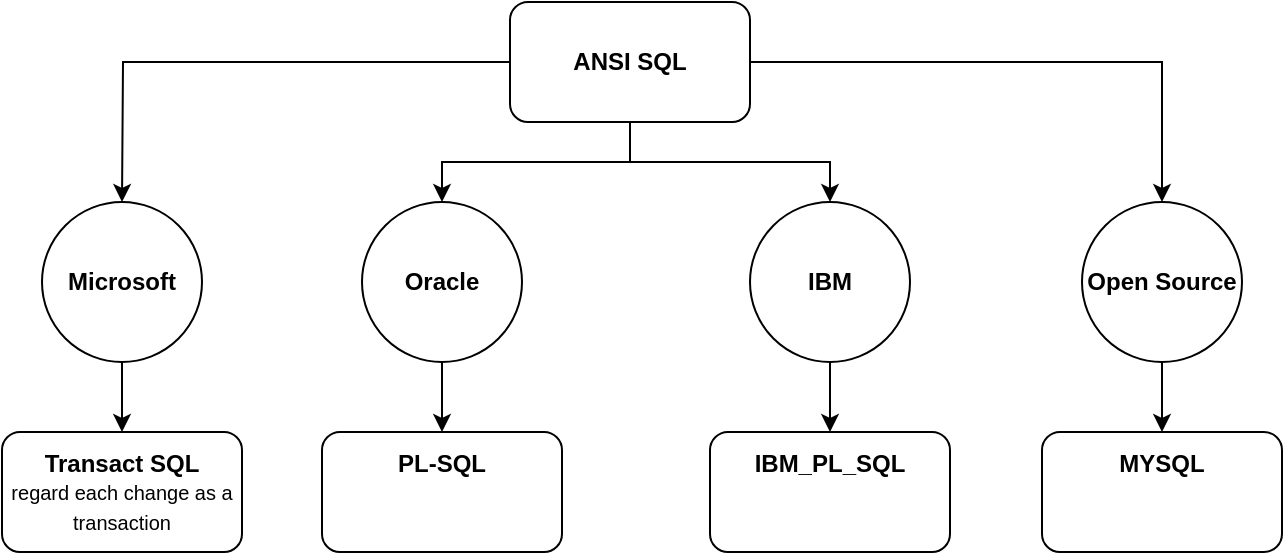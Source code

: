<mxfile version="24.3.1" type="github" pages="2">
  <diagram name="Page-1" id="V_RShlIw1jSQc4N-1pUy">
    <mxGraphModel dx="515" dy="586" grid="1" gridSize="10" guides="1" tooltips="1" connect="1" arrows="1" fold="1" page="1" pageScale="1" pageWidth="827" pageHeight="1169" math="0" shadow="0">
      <root>
        <mxCell id="0" />
        <mxCell id="1" parent="0" />
        <mxCell id="k71gtMve58782sR6iG3N-2" style="edgeStyle=orthogonalEdgeStyle;rounded=0;orthogonalLoop=1;jettySize=auto;html=1;" edge="1" parent="1" source="k71gtMve58782sR6iG3N-1">
          <mxGeometry relative="1" as="geometry">
            <mxPoint x="160" y="140" as="targetPoint" />
          </mxGeometry>
        </mxCell>
        <mxCell id="k71gtMve58782sR6iG3N-8" value="" style="edgeStyle=orthogonalEdgeStyle;rounded=0;orthogonalLoop=1;jettySize=auto;html=1;" edge="1" parent="1" source="k71gtMve58782sR6iG3N-1" target="k71gtMve58782sR6iG3N-7">
          <mxGeometry relative="1" as="geometry" />
        </mxCell>
        <mxCell id="k71gtMve58782sR6iG3N-12" value="" style="edgeStyle=orthogonalEdgeStyle;rounded=0;orthogonalLoop=1;jettySize=auto;html=1;" edge="1" parent="1" source="k71gtMve58782sR6iG3N-1" target="k71gtMve58782sR6iG3N-11">
          <mxGeometry relative="1" as="geometry" />
        </mxCell>
        <mxCell id="k71gtMve58782sR6iG3N-15" style="edgeStyle=orthogonalEdgeStyle;rounded=0;orthogonalLoop=1;jettySize=auto;html=1;exitX=1;exitY=0.5;exitDx=0;exitDy=0;" edge="1" parent="1" source="k71gtMve58782sR6iG3N-1" target="k71gtMve58782sR6iG3N-16">
          <mxGeometry relative="1" as="geometry">
            <mxPoint x="680" y="150" as="targetPoint" />
          </mxGeometry>
        </mxCell>
        <mxCell id="k71gtMve58782sR6iG3N-1" value="ANSI SQL" style="rounded=1;whiteSpace=wrap;html=1;fontStyle=1" vertex="1" parent="1">
          <mxGeometry x="354" y="40" width="120" height="60" as="geometry" />
        </mxCell>
        <mxCell id="k71gtMve58782sR6iG3N-6" value="" style="edgeStyle=orthogonalEdgeStyle;rounded=0;orthogonalLoop=1;jettySize=auto;html=1;" edge="1" parent="1" source="k71gtMve58782sR6iG3N-4" target="k71gtMve58782sR6iG3N-5">
          <mxGeometry relative="1" as="geometry" />
        </mxCell>
        <mxCell id="k71gtMve58782sR6iG3N-4" value="Microsoft" style="ellipse;whiteSpace=wrap;html=1;aspect=fixed;fontStyle=1" vertex="1" parent="1">
          <mxGeometry x="120" y="140" width="80" height="80" as="geometry" />
        </mxCell>
        <mxCell id="k71gtMve58782sR6iG3N-5" value="Transact SQL&lt;div&gt;&lt;font style=&quot;font-size: 10px;&quot;&gt;&lt;span style=&quot;font-weight: normal;&quot;&gt;regard each change as a transaction&lt;/span&gt;&lt;/font&gt;&lt;/div&gt;" style="rounded=1;whiteSpace=wrap;html=1;fontStyle=1;" vertex="1" parent="1">
          <mxGeometry x="100" y="255" width="120" height="60" as="geometry" />
        </mxCell>
        <mxCell id="k71gtMve58782sR6iG3N-10" value="" style="edgeStyle=orthogonalEdgeStyle;rounded=0;orthogonalLoop=1;jettySize=auto;html=1;" edge="1" parent="1" source="k71gtMve58782sR6iG3N-7" target="k71gtMve58782sR6iG3N-9">
          <mxGeometry relative="1" as="geometry" />
        </mxCell>
        <mxCell id="k71gtMve58782sR6iG3N-7" value="Oracle" style="ellipse;whiteSpace=wrap;html=1;rounded=1;fontStyle=1;" vertex="1" parent="1">
          <mxGeometry x="280" y="140" width="80" height="80" as="geometry" />
        </mxCell>
        <mxCell id="k71gtMve58782sR6iG3N-9" value="PL-SQL&lt;div&gt;&lt;br&gt;&lt;/div&gt;&lt;div&gt;&lt;br&gt;&lt;/div&gt;" style="rounded=1;whiteSpace=wrap;html=1;fontStyle=1;" vertex="1" parent="1">
          <mxGeometry x="260" y="255" width="120" height="60" as="geometry" />
        </mxCell>
        <mxCell id="k71gtMve58782sR6iG3N-14" value="" style="edgeStyle=orthogonalEdgeStyle;rounded=0;orthogonalLoop=1;jettySize=auto;html=1;" edge="1" parent="1" source="k71gtMve58782sR6iG3N-11" target="k71gtMve58782sR6iG3N-13">
          <mxGeometry relative="1" as="geometry" />
        </mxCell>
        <mxCell id="k71gtMve58782sR6iG3N-11" value="IBM" style="ellipse;whiteSpace=wrap;html=1;rounded=1;fontStyle=1;" vertex="1" parent="1">
          <mxGeometry x="474" y="140" width="80" height="80" as="geometry" />
        </mxCell>
        <mxCell id="k71gtMve58782sR6iG3N-13" value="IBM_PL_SQL&lt;div&gt;&lt;br&gt;&lt;/div&gt;&lt;div&gt;&lt;br&gt;&lt;/div&gt;" style="rounded=1;whiteSpace=wrap;html=1;fontStyle=1;" vertex="1" parent="1">
          <mxGeometry x="454" y="255" width="120" height="60" as="geometry" />
        </mxCell>
        <mxCell id="k71gtMve58782sR6iG3N-18" value="" style="edgeStyle=orthogonalEdgeStyle;rounded=0;orthogonalLoop=1;jettySize=auto;html=1;" edge="1" parent="1" source="k71gtMve58782sR6iG3N-16" target="k71gtMve58782sR6iG3N-17">
          <mxGeometry relative="1" as="geometry" />
        </mxCell>
        <mxCell id="k71gtMve58782sR6iG3N-16" value="Open Source" style="ellipse;whiteSpace=wrap;html=1;aspect=fixed;fontStyle=1" vertex="1" parent="1">
          <mxGeometry x="640" y="140" width="80" height="80" as="geometry" />
        </mxCell>
        <mxCell id="k71gtMve58782sR6iG3N-17" value="MYSQL&lt;div&gt;&lt;br&gt;&lt;/div&gt;&lt;div&gt;&lt;br&gt;&lt;/div&gt;" style="rounded=1;whiteSpace=wrap;html=1;fontStyle=1;" vertex="1" parent="1">
          <mxGeometry x="620" y="255" width="120" height="60" as="geometry" />
        </mxCell>
      </root>
    </mxGraphModel>
  </diagram>
  <diagram id="YVGRr4XVnguLrE5jUi_T" name="Page-2">
    <mxGraphModel dx="489" dy="557" grid="1" gridSize="10" guides="1" tooltips="1" connect="1" arrows="1" fold="1" page="1" pageScale="1" pageWidth="827" pageHeight="1169" math="0" shadow="0">
      <root>
        <mxCell id="0" />
        <mxCell id="1" parent="0" />
        <mxCell id="XRz0Yktsm76jdIu8TgmU-3" value="" style="edgeStyle=orthogonalEdgeStyle;rounded=0;orthogonalLoop=1;jettySize=auto;html=1;" edge="1" parent="1" source="XRz0Yktsm76jdIu8TgmU-1" target="XRz0Yktsm76jdIu8TgmU-15">
          <mxGeometry relative="1" as="geometry">
            <mxPoint x="80" y="160" as="targetPoint" />
          </mxGeometry>
        </mxCell>
        <mxCell id="XRz0Yktsm76jdIu8TgmU-5" value="" style="edgeStyle=orthogonalEdgeStyle;rounded=0;orthogonalLoop=1;jettySize=auto;html=1;" edge="1" parent="1" source="XRz0Yktsm76jdIu8TgmU-1" target="XRz0Yktsm76jdIu8TgmU-17">
          <mxGeometry relative="1" as="geometry">
            <mxPoint x="414" y="160" as="targetPoint" />
          </mxGeometry>
        </mxCell>
        <mxCell id="XRz0Yktsm76jdIu8TgmU-6" style="edgeStyle=orthogonalEdgeStyle;rounded=0;orthogonalLoop=1;jettySize=auto;html=1;exitX=0.25;exitY=1;exitDx=0;exitDy=0;" edge="1" parent="1" source="XRz0Yktsm76jdIu8TgmU-1" target="XRz0Yktsm76jdIu8TgmU-16">
          <mxGeometry relative="1" as="geometry">
            <mxPoint x="250" y="160" as="targetPoint" />
          </mxGeometry>
        </mxCell>
        <mxCell id="XRz0Yktsm76jdIu8TgmU-8" style="edgeStyle=orthogonalEdgeStyle;rounded=0;orthogonalLoop=1;jettySize=auto;html=1;exitX=0.75;exitY=1;exitDx=0;exitDy=0;" edge="1" parent="1" source="XRz0Yktsm76jdIu8TgmU-1" target="XRz0Yktsm76jdIu8TgmU-18">
          <mxGeometry relative="1" as="geometry">
            <mxPoint x="580" y="160" as="targetPoint" />
          </mxGeometry>
        </mxCell>
        <mxCell id="XRz0Yktsm76jdIu8TgmU-10" value="" style="edgeStyle=orthogonalEdgeStyle;rounded=0;orthogonalLoop=1;jettySize=auto;html=1;" edge="1" parent="1" source="XRz0Yktsm76jdIu8TgmU-1" target="XRz0Yktsm76jdIu8TgmU-19">
          <mxGeometry relative="1" as="geometry">
            <mxPoint x="750" y="160" as="targetPoint" />
          </mxGeometry>
        </mxCell>
        <mxCell id="XRz0Yktsm76jdIu8TgmU-1" value="&lt;font style=&quot;font-size: 18px;&quot;&gt;Microsoft Transact SQL&lt;/font&gt;" style="rounded=0;whiteSpace=wrap;html=1;fontStyle=1" vertex="1" parent="1">
          <mxGeometry x="191" y="10" width="446" height="60" as="geometry" />
        </mxCell>
        <mxCell id="XRz0Yktsm76jdIu8TgmU-15" value="&lt;b&gt;&lt;font style=&quot;font-size: 14px;&quot;&gt;DDL&lt;/font&gt;&lt;/b&gt;&lt;div&gt;&lt;b&gt;Data Definition&amp;nbsp;&lt;/b&gt;&lt;/div&gt;&lt;div&gt;&lt;b&gt;Lang&lt;/b&gt;&lt;/div&gt;" style="ellipse;whiteSpace=wrap;html=1;" vertex="1" parent="1">
          <mxGeometry x="20" y="160" width="120" height="80" as="geometry" />
        </mxCell>
        <mxCell id="XRz0Yktsm76jdIu8TgmU-16" value="&lt;font style=&quot;font-size: 14px;&quot;&gt;DML&lt;/font&gt;&lt;div&gt;&lt;font style=&quot;font-size: 12px;&quot;&gt;Data Manipulation Lang&lt;/font&gt;&lt;/div&gt;" style="ellipse;whiteSpace=wrap;html=1;fontStyle=1" vertex="1" parent="1">
          <mxGeometry x="191" y="160" width="120" height="80" as="geometry" />
        </mxCell>
        <mxCell id="XRz0Yktsm76jdIu8TgmU-17" value="&lt;font style=&quot;font-size: 14px;&quot;&gt;&lt;b style=&quot;&quot;&gt;DCL&lt;/b&gt;&lt;/font&gt;&lt;div&gt;&lt;b style=&quot;&quot;&gt;&lt;font style=&quot;font-size: 12px;&quot;&gt;Data Control&amp;nbsp;&lt;/font&gt;&lt;/b&gt;&lt;/div&gt;&lt;div&gt;&lt;b style=&quot;&quot;&gt;&lt;font style=&quot;font-size: 12px;&quot;&gt;Lang&lt;/font&gt;&lt;/b&gt;&lt;/div&gt;" style="ellipse;whiteSpace=wrap;html=1;" vertex="1" parent="1">
          <mxGeometry x="354" y="160" width="120" height="80" as="geometry" />
        </mxCell>
        <mxCell id="XRz0Yktsm76jdIu8TgmU-18" value="&lt;b&gt;&lt;font style=&quot;font-size: 14px;&quot;&gt;DQL&lt;/font&gt;&lt;/b&gt;&lt;div&gt;&lt;b&gt;&lt;font style=&quot;font-size: 12px;&quot;&gt;Data Query&amp;nbsp;&lt;/font&gt;&lt;/b&gt;&lt;/div&gt;&lt;div&gt;&lt;b&gt;&lt;font style=&quot;font-size: 12px;&quot;&gt;Lang&lt;/font&gt;&lt;/b&gt;&lt;/div&gt;" style="ellipse;whiteSpace=wrap;html=1;" vertex="1" parent="1">
          <mxGeometry x="520" y="160" width="120" height="80" as="geometry" />
        </mxCell>
        <mxCell id="XRz0Yktsm76jdIu8TgmU-19" value="&lt;font style=&quot;font-size: 14px;&quot;&gt;&lt;b&gt;TCL&lt;/b&gt;&lt;/font&gt;&lt;div&gt;&lt;font style=&quot;font-size: 12px;&quot;&gt;&lt;b style=&quot;&quot;&gt;Transaction Control Lang&lt;/b&gt;&lt;/font&gt;&lt;/div&gt;" style="ellipse;whiteSpace=wrap;html=1;" vertex="1" parent="1">
          <mxGeometry x="690" y="160" width="120" height="80" as="geometry" />
        </mxCell>
        <mxCell id="XRz0Yktsm76jdIu8TgmU-20" value="&lt;div&gt;&lt;br&gt;&lt;/div&gt;&lt;div&gt;&lt;br&gt;&lt;/div&gt;&lt;div&gt;Metadata like: table name, column name&lt;/div&gt;&lt;div&gt;Structure like: column data type&lt;/div&gt;&lt;div&gt;&lt;b&gt;Metadata Commends:&lt;/b&gt;&lt;/div&gt;&lt;div&gt;&lt;b&gt;&lt;br&gt;&lt;/b&gt;&lt;/div&gt;&lt;div&gt;* CREATE&lt;/div&gt;&lt;div&gt;&lt;br&gt;&lt;/div&gt;&lt;div&gt;&lt;b&gt;Structure Commends:&lt;/b&gt;&lt;/div&gt;&lt;div&gt;&lt;b&gt;&lt;br&gt;&lt;/b&gt;&lt;/div&gt;&lt;div&gt;* ALTER&lt;/div&gt;&lt;div&gt;* DROP&lt;/div&gt;&lt;div&gt;* SELECT INTO&lt;/div&gt;&lt;div&gt;&lt;br&gt;&lt;/div&gt;" style="rounded=0;whiteSpace=wrap;html=1;" vertex="1" parent="1">
          <mxGeometry y="250" width="160" height="240" as="geometry" />
        </mxCell>
        <mxCell id="XRz0Yktsm76jdIu8TgmU-21" value="&lt;b&gt;Commends&lt;/b&gt;&lt;div&gt;&lt;b&gt;&lt;br&gt;&lt;/b&gt;&lt;/div&gt;&lt;div&gt;&lt;b&gt;* &lt;/b&gt;BEGIN TRANSACTION&lt;/div&gt;&lt;div&gt;*COMMIT&lt;/div&gt;&lt;div&gt;*ROLLBACK&lt;/div&gt;" style="rounded=0;whiteSpace=wrap;html=1;" vertex="1" parent="1">
          <mxGeometry x="682" y="250" width="160" height="240" as="geometry" />
        </mxCell>
        <mxCell id="XRz0Yktsm76jdIu8TgmU-22" value="&lt;b&gt;Commends&lt;/b&gt;&lt;div&gt;&lt;b&gt;&lt;br&gt;&lt;/b&gt;&lt;/div&gt;&lt;div&gt;* SELECT&lt;/div&gt;&lt;div&gt;With Combination with&lt;/div&gt;&lt;div&gt;AGG FUN&amp;nbsp;&lt;/div&gt;&lt;div&gt;GROUPING&lt;/div&gt;&lt;div&gt;&lt;span style=&quot;background-color: initial;&quot;&gt;UNION&lt;/span&gt;&lt;/div&gt;&lt;div&gt;&lt;span style=&quot;background-color: initial;&quot;&gt;JOINS&lt;/span&gt;&lt;/div&gt;&lt;div&gt;SUBQUERIES&lt;/div&gt;" style="rounded=0;whiteSpace=wrap;html=1;" vertex="1" parent="1">
          <mxGeometry x="513" y="250" width="160" height="240" as="geometry" />
        </mxCell>
        <mxCell id="XRz0Yktsm76jdIu8TgmU-23" value="&lt;b&gt;Commends&lt;/b&gt;&lt;div&gt;&lt;br&gt;&lt;/div&gt;&lt;div&gt;* GRANT&lt;/div&gt;&lt;div&gt;* DENY&lt;/div&gt;&lt;div&gt;* REVOKE&lt;/div&gt;" style="rounded=0;whiteSpace=wrap;html=1;" vertex="1" parent="1">
          <mxGeometry x="343" y="250" width="160" height="240" as="geometry" />
        </mxCell>
        <mxCell id="XRz0Yktsm76jdIu8TgmU-24" value="Like: the data stored in the columns&lt;div&gt;&lt;br&gt;&lt;/div&gt;&lt;div&gt;&lt;b&gt;Data Commends:&lt;/b&gt;&lt;/div&gt;&lt;div&gt;&lt;b&gt;&lt;br&gt;&lt;/b&gt;&lt;/div&gt;&lt;div&gt;&lt;b&gt;* &lt;/b&gt;INSERT&lt;/div&gt;&lt;div&gt;*UPDATE&lt;/div&gt;&lt;div&gt;*DELETE&lt;/div&gt;&lt;div&gt;* MERGE&lt;/div&gt;" style="rounded=0;whiteSpace=wrap;html=1;" vertex="1" parent="1">
          <mxGeometry x="172" y="250" width="160" height="240" as="geometry" />
        </mxCell>
        <mxCell id="XRz0Yktsm76jdIu8TgmU-25" value="&lt;b&gt;&lt;u&gt;Metadata &amp;amp; Structure&lt;/u&gt;&lt;/b&gt;" style="text;html=1;align=center;verticalAlign=middle;whiteSpace=wrap;rounded=0;" vertex="1" parent="1">
          <mxGeometry y="260" width="160" height="30" as="geometry" />
        </mxCell>
        <mxCell id="XRz0Yktsm76jdIu8TgmU-26" value="&lt;b&gt;&lt;u&gt;Data&lt;/u&gt;&lt;/b&gt;" style="text;html=1;align=center;verticalAlign=middle;whiteSpace=wrap;rounded=0;" vertex="1" parent="1">
          <mxGeometry x="171" y="260" width="160" height="30" as="geometry" />
        </mxCell>
        <mxCell id="XRz0Yktsm76jdIu8TgmU-27" value="&lt;b&gt;&lt;u&gt;Security &amp;amp; Permissions&lt;/u&gt;&lt;/b&gt;" style="text;html=1;align=center;verticalAlign=middle;whiteSpace=wrap;rounded=0;" vertex="1" parent="1">
          <mxGeometry x="343" y="260" width="160" height="30" as="geometry" />
        </mxCell>
        <mxCell id="XRz0Yktsm76jdIu8TgmU-28" value="&lt;b&gt;&lt;u&gt;Display&lt;/u&gt;&lt;/b&gt;" style="text;html=1;align=center;verticalAlign=middle;whiteSpace=wrap;rounded=0;" vertex="1" parent="1">
          <mxGeometry x="513" y="260" width="160" height="30" as="geometry" />
        </mxCell>
        <mxCell id="XRz0Yktsm76jdIu8TgmU-29" value="&lt;b&gt;&lt;u&gt;Execution&lt;/u&gt;&lt;/b&gt;" style="text;html=1;align=center;verticalAlign=middle;whiteSpace=wrap;rounded=0;" vertex="1" parent="1">
          <mxGeometry x="682" y="260" width="160" height="30" as="geometry" />
        </mxCell>
      </root>
    </mxGraphModel>
  </diagram>
</mxfile>
